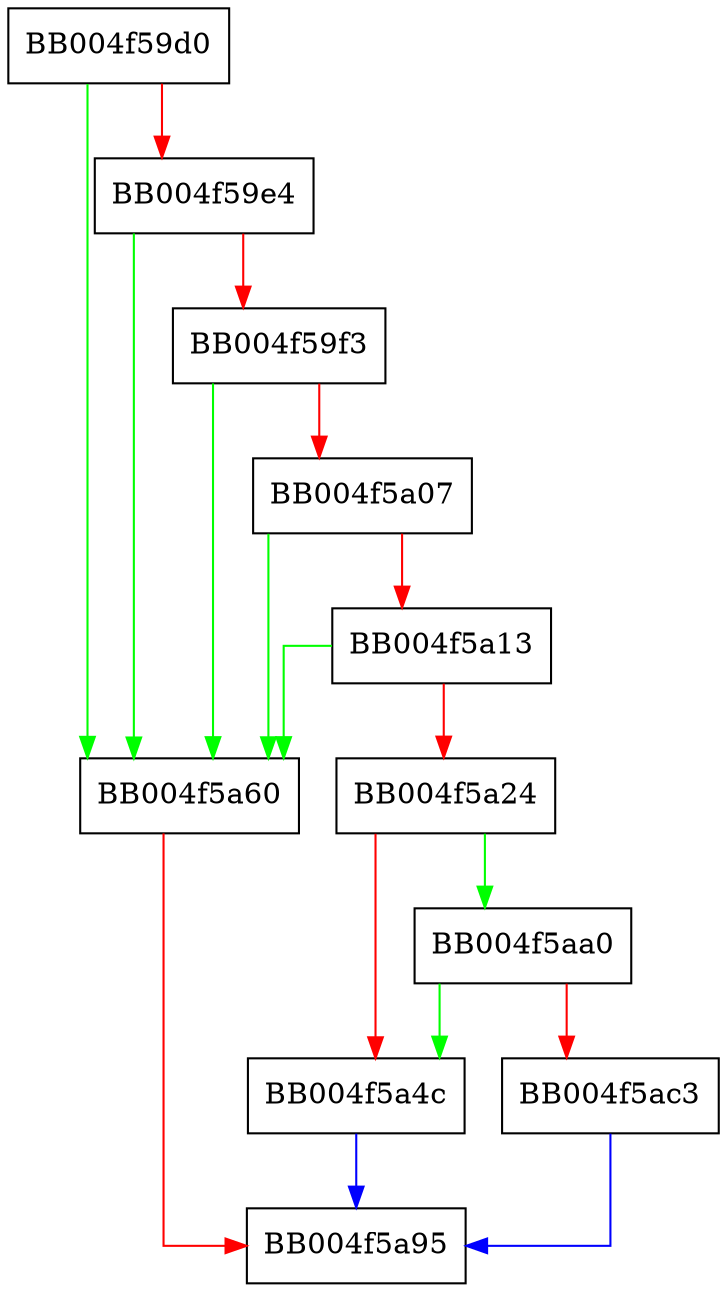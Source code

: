 digraph tls_process_next_proto {
  node [shape="box"];
  graph [splines=ortho];
  BB004f59d0 -> BB004f5a60 [color="green"];
  BB004f59d0 -> BB004f59e4 [color="red"];
  BB004f59e4 -> BB004f5a60 [color="green"];
  BB004f59e4 -> BB004f59f3 [color="red"];
  BB004f59f3 -> BB004f5a60 [color="green"];
  BB004f59f3 -> BB004f5a07 [color="red"];
  BB004f5a07 -> BB004f5a60 [color="green"];
  BB004f5a07 -> BB004f5a13 [color="red"];
  BB004f5a13 -> BB004f5a60 [color="green"];
  BB004f5a13 -> BB004f5a24 [color="red"];
  BB004f5a24 -> BB004f5aa0 [color="green"];
  BB004f5a24 -> BB004f5a4c [color="red"];
  BB004f5a4c -> BB004f5a95 [color="blue"];
  BB004f5a60 -> BB004f5a95 [color="red"];
  BB004f5aa0 -> BB004f5a4c [color="green"];
  BB004f5aa0 -> BB004f5ac3 [color="red"];
  BB004f5ac3 -> BB004f5a95 [color="blue"];
}